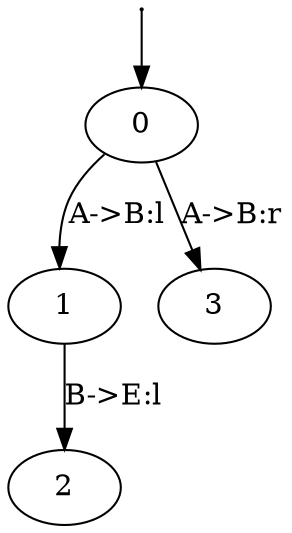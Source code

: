digraph c1 {
    s0 [label="" height=0 width=0]
    s0 -> 0
    0 -> 1 [label="A->B:l"]
    1 -> 2 [label="B->E:l"]
    0 -> 3 [label="A->B:r"]
}